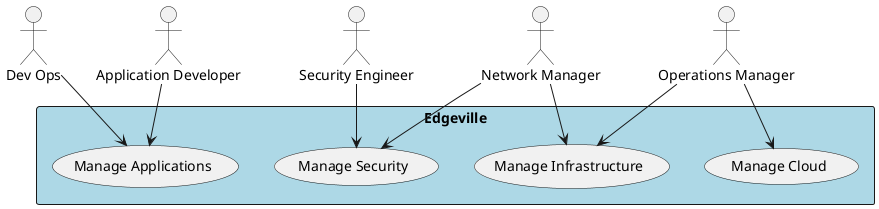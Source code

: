 @startuml


:Application Developer: as Dev
:Dev Ops: as DevOps
:Network Manager: as network
:Operations Manager: as ops
:Security Engineer: as security

rectangle "Edgeville"  #lightBlue {
    (Manage Applications) as MA
    (Manage Cloud) as MC
    (Manage Infrastructure) as MI
    (Manage Security) as MS
}

Dev --> MA
DevOps --> MA
network --> MI
network --> MS
ops --> MI
ops --> MC
security --> MS

@enduml
